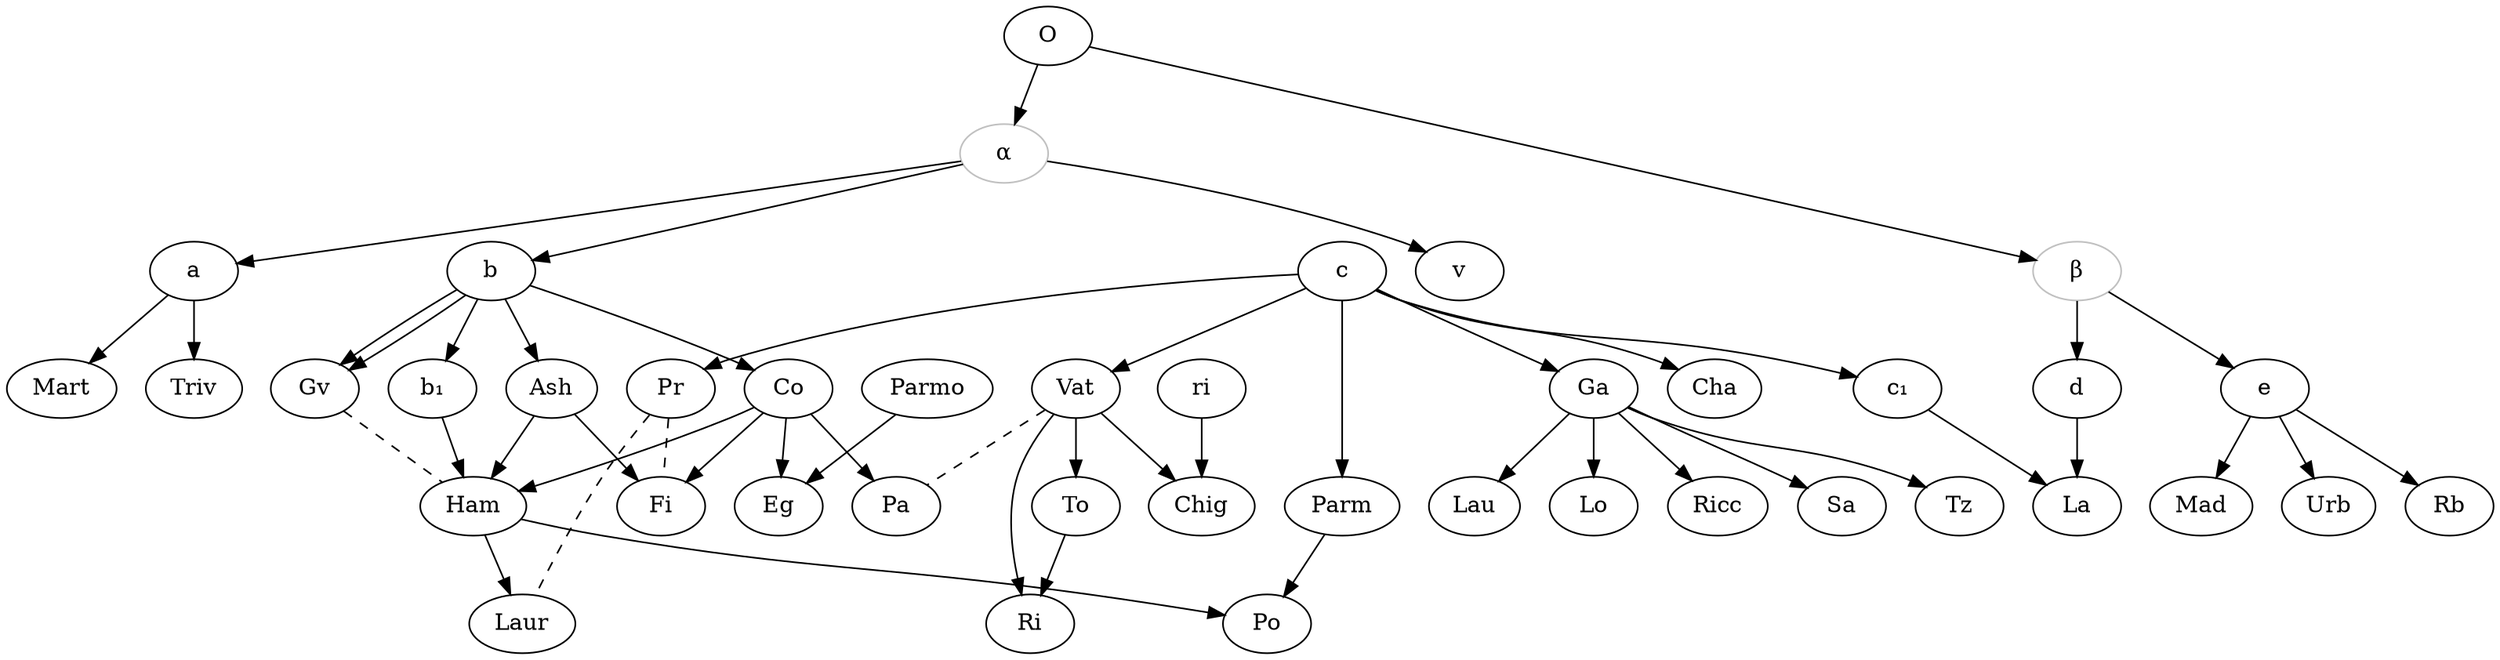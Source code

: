 digraph {
    alpha[color="grey", label="α"]
    beta[color="grey", label="β"]

    O -> alpha;
    O -> beta;

    alpha -> a;
    alpha -> b;
    alpha -> v;

    a -> Mart;
    a -> Triv;

    b -> Ash;
    b -> Co;
    b -> Gv;
    b -> Gv;
    b -> b₁;

    Ash -> Ham;
    Ash -> Fi;
    Co -> Ham;
    Co -> Eg;
    Co -> Fi;
    Co -> Pa;
    Gv -> Ham [dir=none, style="dashed"];
    b₁ -> Ham;
    Ham -> Laur;
    Ham -> Po;

    c-> Parm;
    c -> Pr;
    c -> Ga;
    c -> Vat;
    c -> Cha;
    c -> c₁;

    Parm -> Po;
    Parmo -> Eg;
    Pr -> Laur [dir=none, style="dashed"];
    Pr -> Fi [dir=none, style="dashed"];
    Ga -> Lau;
    Ga -> Lo;
    Ga -> Ricc;
    Ga -> Sa;
    Ga -> Tz;

    Vat -> Pa [dir=none, style="dashed"];
    Vat -> To;
    Vat -> Ri;
    Vat -> Chig;
    To -> Ri;
    ri -> Chig;

    c₁ -> La;

    beta -> d;
    beta -> e;
    d -> La;
    e -> Mad;
    e -> Urb;
    e -> Rb;

}
